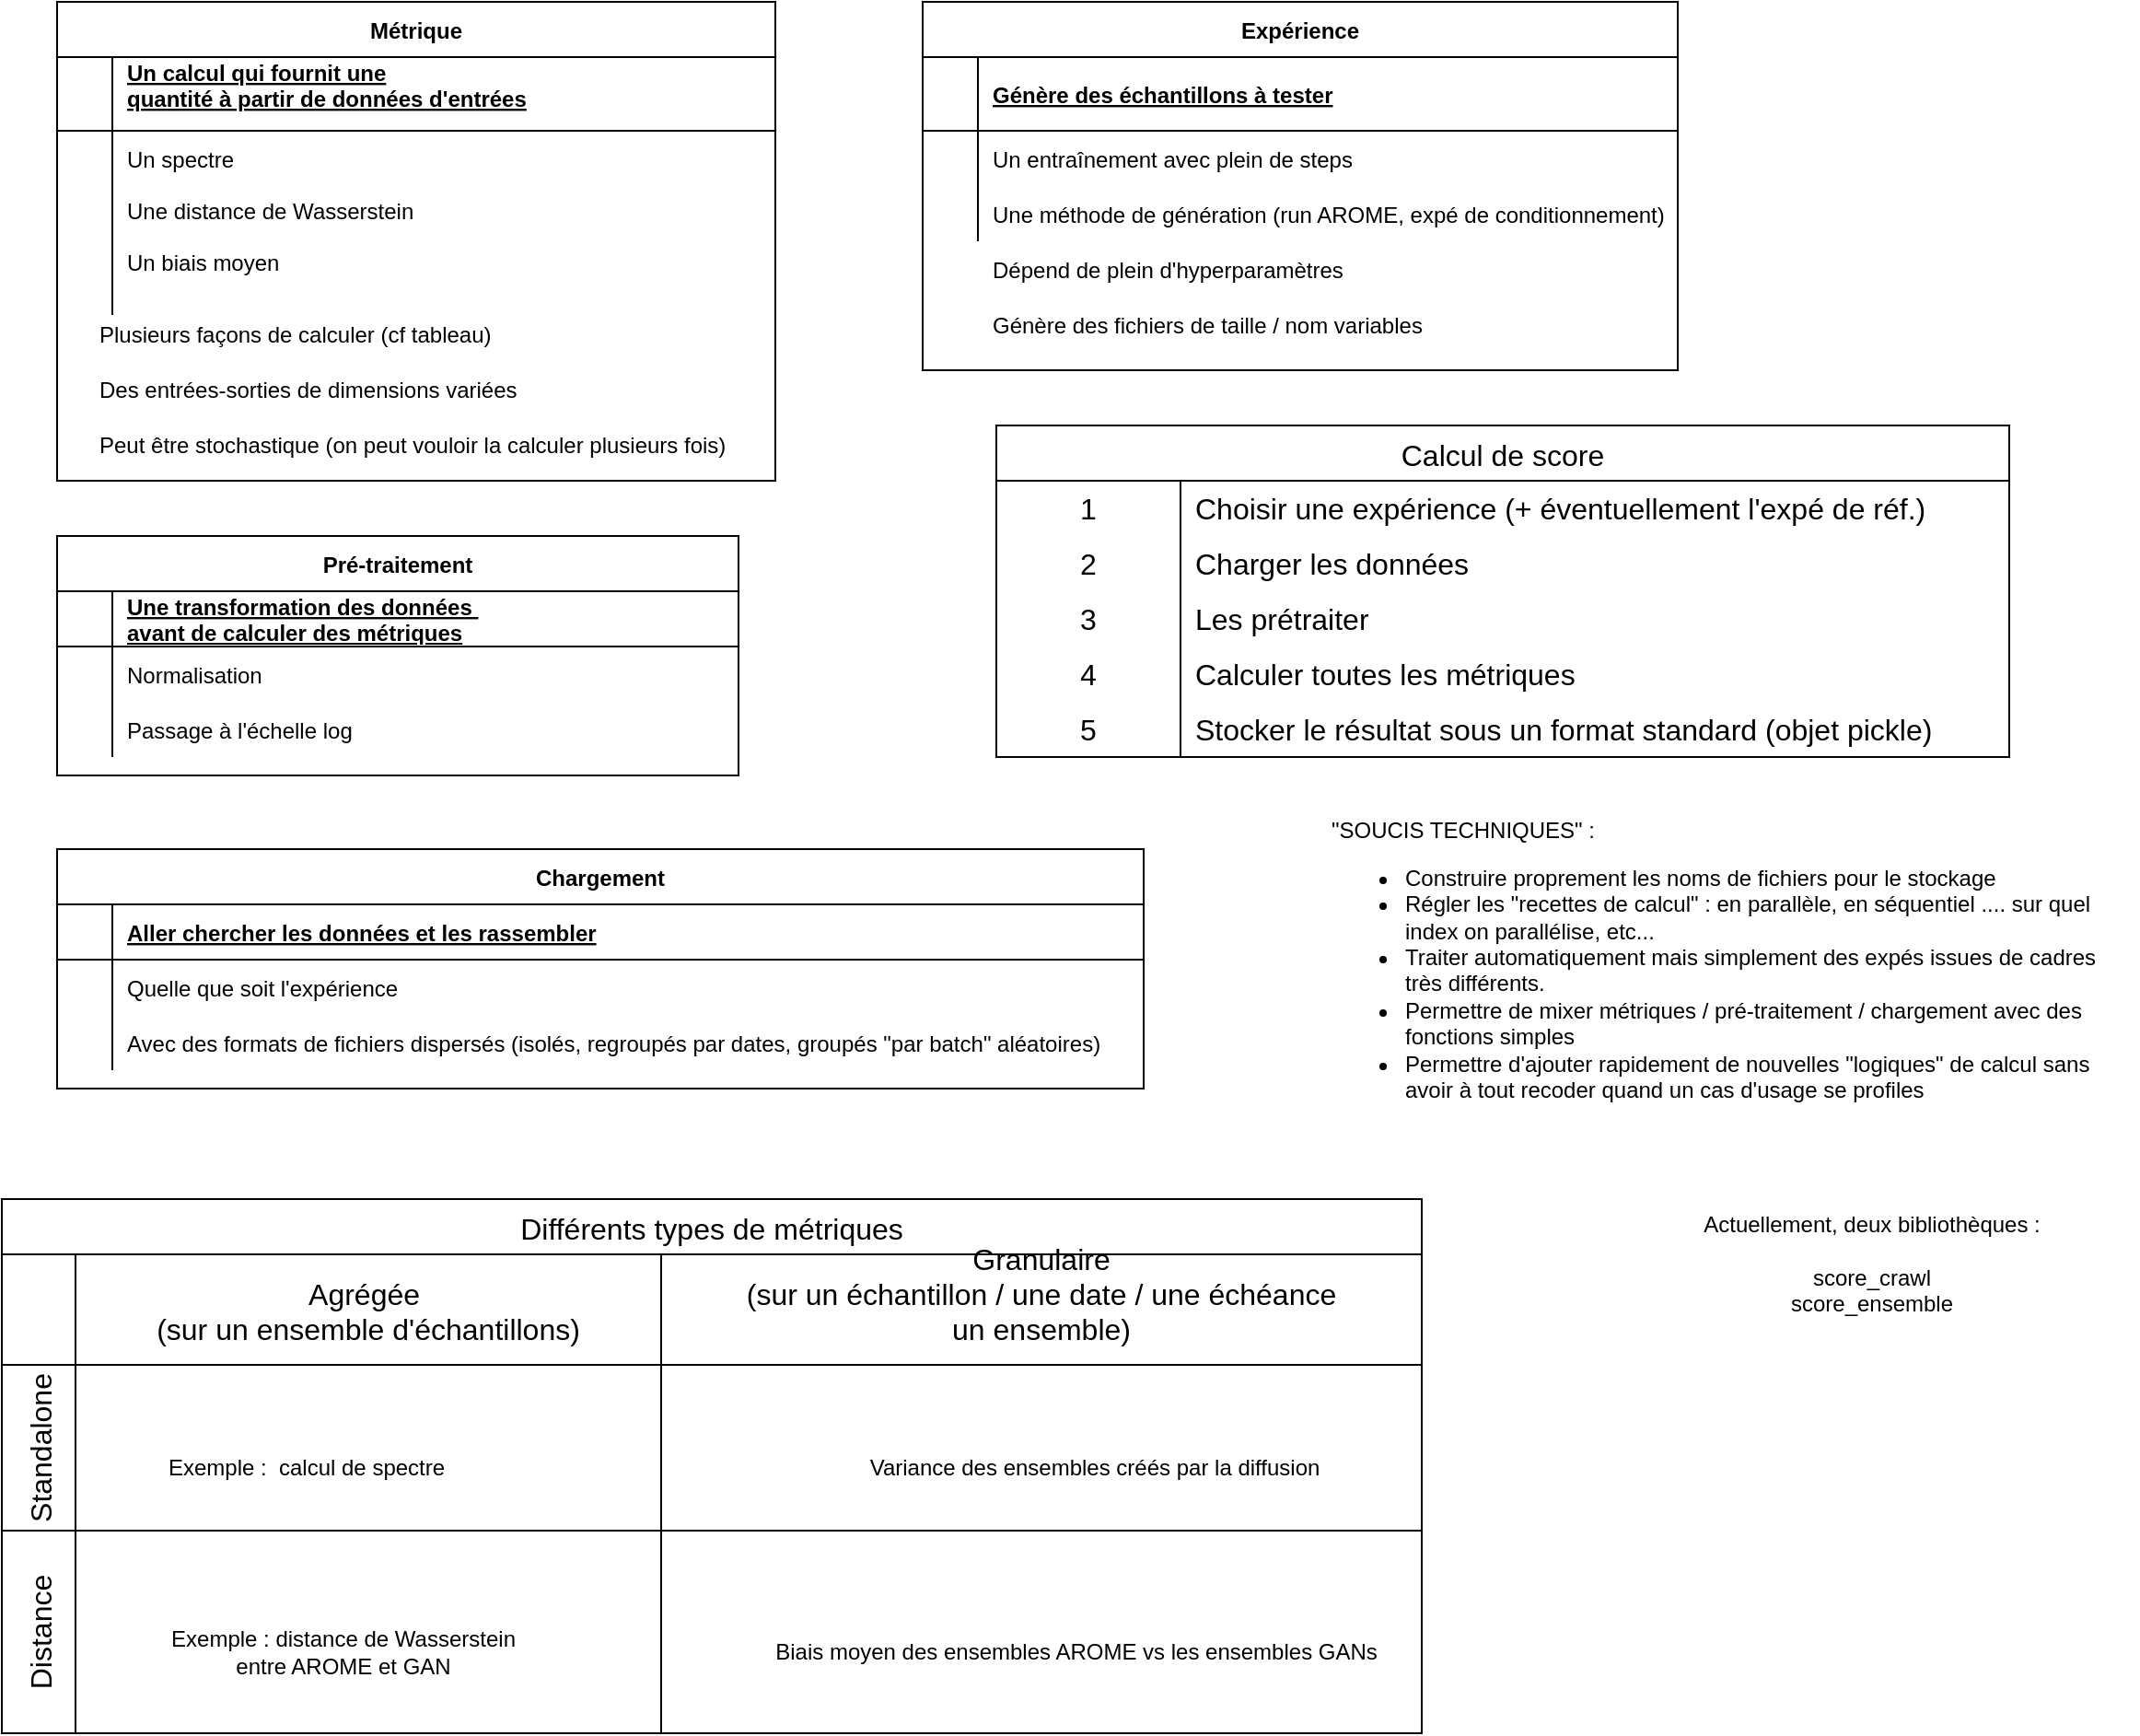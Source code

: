 <mxfile version="22.1.5" type="github">
  <diagram id="R2lEEEUBdFMjLlhIrx00" name="Page-1">
    <mxGraphModel dx="1752" dy="519" grid="1" gridSize="10" guides="1" tooltips="1" connect="1" arrows="1" fold="1" page="1" pageScale="1" pageWidth="850" pageHeight="1100" math="0" shadow="0" extFonts="Permanent Marker^https://fonts.googleapis.com/css?family=Permanent+Marker">
      <root>
        <mxCell id="0" />
        <mxCell id="1" parent="0" />
        <mxCell id="C-vyLk0tnHw3VtMMgP7b-13" value="Pré-traitement" style="shape=table;startSize=30;container=1;collapsible=1;childLayout=tableLayout;fixedRows=1;rowLines=0;fontStyle=1;align=center;resizeLast=1;" parent="1" vertex="1">
          <mxGeometry x="10" y="300" width="370" height="130" as="geometry" />
        </mxCell>
        <mxCell id="C-vyLk0tnHw3VtMMgP7b-14" value="" style="shape=partialRectangle;collapsible=0;dropTarget=0;pointerEvents=0;fillColor=none;points=[[0,0.5],[1,0.5]];portConstraint=eastwest;top=0;left=0;right=0;bottom=1;" parent="C-vyLk0tnHw3VtMMgP7b-13" vertex="1">
          <mxGeometry y="30" width="370" height="30" as="geometry" />
        </mxCell>
        <mxCell id="C-vyLk0tnHw3VtMMgP7b-15" value="" style="shape=partialRectangle;overflow=hidden;connectable=0;fillColor=none;top=0;left=0;bottom=0;right=0;fontStyle=1;" parent="C-vyLk0tnHw3VtMMgP7b-14" vertex="1">
          <mxGeometry width="30" height="30" as="geometry">
            <mxRectangle width="30" height="30" as="alternateBounds" />
          </mxGeometry>
        </mxCell>
        <mxCell id="C-vyLk0tnHw3VtMMgP7b-16" value="Une transformation des données &#xa;avant de calculer des métriques" style="shape=partialRectangle;overflow=hidden;connectable=0;fillColor=none;top=0;left=0;bottom=0;right=0;align=left;spacingLeft=6;fontStyle=5;" parent="C-vyLk0tnHw3VtMMgP7b-14" vertex="1">
          <mxGeometry x="30" width="340" height="30" as="geometry">
            <mxRectangle width="340" height="30" as="alternateBounds" />
          </mxGeometry>
        </mxCell>
        <mxCell id="C-vyLk0tnHw3VtMMgP7b-17" value="" style="shape=partialRectangle;collapsible=0;dropTarget=0;pointerEvents=0;fillColor=none;points=[[0,0.5],[1,0.5]];portConstraint=eastwest;top=0;left=0;right=0;bottom=0;" parent="C-vyLk0tnHw3VtMMgP7b-13" vertex="1">
          <mxGeometry y="60" width="370" height="30" as="geometry" />
        </mxCell>
        <mxCell id="C-vyLk0tnHw3VtMMgP7b-18" value="" style="shape=partialRectangle;overflow=hidden;connectable=0;fillColor=none;top=0;left=0;bottom=0;right=0;" parent="C-vyLk0tnHw3VtMMgP7b-17" vertex="1">
          <mxGeometry width="30" height="30" as="geometry">
            <mxRectangle width="30" height="30" as="alternateBounds" />
          </mxGeometry>
        </mxCell>
        <mxCell id="C-vyLk0tnHw3VtMMgP7b-19" value="Normalisation" style="shape=partialRectangle;overflow=hidden;connectable=0;fillColor=none;top=0;left=0;bottom=0;right=0;align=left;spacingLeft=6;" parent="C-vyLk0tnHw3VtMMgP7b-17" vertex="1">
          <mxGeometry x="30" width="340" height="30" as="geometry">
            <mxRectangle width="340" height="30" as="alternateBounds" />
          </mxGeometry>
        </mxCell>
        <mxCell id="C-vyLk0tnHw3VtMMgP7b-20" value="" style="shape=partialRectangle;collapsible=0;dropTarget=0;pointerEvents=0;fillColor=none;points=[[0,0.5],[1,0.5]];portConstraint=eastwest;top=0;left=0;right=0;bottom=0;" parent="C-vyLk0tnHw3VtMMgP7b-13" vertex="1">
          <mxGeometry y="90" width="370" height="30" as="geometry" />
        </mxCell>
        <mxCell id="C-vyLk0tnHw3VtMMgP7b-21" value="" style="shape=partialRectangle;overflow=hidden;connectable=0;fillColor=none;top=0;left=0;bottom=0;right=0;" parent="C-vyLk0tnHw3VtMMgP7b-20" vertex="1">
          <mxGeometry width="30" height="30" as="geometry">
            <mxRectangle width="30" height="30" as="alternateBounds" />
          </mxGeometry>
        </mxCell>
        <mxCell id="C-vyLk0tnHw3VtMMgP7b-22" value="Passage à l&#39;échelle log" style="shape=partialRectangle;overflow=hidden;connectable=0;fillColor=none;top=0;left=0;bottom=0;right=0;align=left;spacingLeft=6;" parent="C-vyLk0tnHw3VtMMgP7b-20" vertex="1">
          <mxGeometry x="30" width="340" height="30" as="geometry">
            <mxRectangle width="340" height="30" as="alternateBounds" />
          </mxGeometry>
        </mxCell>
        <mxCell id="C-vyLk0tnHw3VtMMgP7b-23" value="Métrique" style="shape=table;startSize=30;container=1;collapsible=1;childLayout=tableLayout;fixedRows=1;rowLines=0;fontStyle=1;align=center;resizeLast=1;" parent="1" vertex="1">
          <mxGeometry x="10" y="10" width="390" height="260" as="geometry" />
        </mxCell>
        <mxCell id="C-vyLk0tnHw3VtMMgP7b-24" value="" style="shape=partialRectangle;collapsible=0;dropTarget=0;pointerEvents=0;fillColor=none;points=[[0,0.5],[1,0.5]];portConstraint=eastwest;top=0;left=0;right=0;bottom=1;" parent="C-vyLk0tnHw3VtMMgP7b-23" vertex="1">
          <mxGeometry y="30" width="390" height="40" as="geometry" />
        </mxCell>
        <mxCell id="C-vyLk0tnHw3VtMMgP7b-25" value="" style="shape=partialRectangle;overflow=hidden;connectable=0;fillColor=none;top=0;left=0;bottom=0;right=0;fontStyle=1;" parent="C-vyLk0tnHw3VtMMgP7b-24" vertex="1">
          <mxGeometry width="30" height="40" as="geometry">
            <mxRectangle width="30" height="40" as="alternateBounds" />
          </mxGeometry>
        </mxCell>
        <mxCell id="C-vyLk0tnHw3VtMMgP7b-26" value="Un calcul qui fournit une &#xa;quantité à partir de données d&#39;entrées&#xa;&#xa;" style="shape=partialRectangle;overflow=hidden;connectable=0;fillColor=none;top=0;left=0;bottom=0;right=0;align=left;spacingLeft=6;fontStyle=5;" parent="C-vyLk0tnHw3VtMMgP7b-24" vertex="1">
          <mxGeometry x="30" width="360" height="40" as="geometry">
            <mxRectangle width="360" height="40" as="alternateBounds" />
          </mxGeometry>
        </mxCell>
        <mxCell id="C-vyLk0tnHw3VtMMgP7b-27" value="" style="shape=partialRectangle;collapsible=0;dropTarget=0;pointerEvents=0;fillColor=none;points=[[0,0.5],[1,0.5]];portConstraint=eastwest;top=0;left=0;right=0;bottom=0;" parent="C-vyLk0tnHw3VtMMgP7b-23" vertex="1">
          <mxGeometry y="70" width="390" height="100" as="geometry" />
        </mxCell>
        <mxCell id="C-vyLk0tnHw3VtMMgP7b-28" value="" style="shape=partialRectangle;overflow=hidden;connectable=0;fillColor=none;top=0;left=0;bottom=0;right=0;" parent="C-vyLk0tnHw3VtMMgP7b-27" vertex="1">
          <mxGeometry width="30" height="100" as="geometry">
            <mxRectangle width="30" height="100" as="alternateBounds" />
          </mxGeometry>
        </mxCell>
        <mxCell id="C-vyLk0tnHw3VtMMgP7b-29" value="Un spectre&#xa;&#xa;Une distance de Wasserstein&#xa;&#xa;Un biais moyen&#xa;" style="shape=partialRectangle;overflow=hidden;connectable=0;fillColor=none;top=0;left=0;bottom=0;right=0;align=left;spacingLeft=6;" parent="C-vyLk0tnHw3VtMMgP7b-27" vertex="1">
          <mxGeometry x="30" width="360" height="100" as="geometry">
            <mxRectangle width="360" height="100" as="alternateBounds" />
          </mxGeometry>
        </mxCell>
        <mxCell id="Dty2nUIaQpJQFnj-gWar-9" value="Plusieurs façons de calculer (cf tableau)" style="shape=partialRectangle;overflow=hidden;connectable=0;fillColor=none;top=0;left=0;bottom=0;right=0;align=left;spacingLeft=6;" vertex="1" parent="1">
          <mxGeometry x="25" y="180" width="340" height="20" as="geometry">
            <mxRectangle width="340" height="20" as="alternateBounds" />
          </mxGeometry>
        </mxCell>
        <mxCell id="Dty2nUIaQpJQFnj-gWar-10" value="" style="group" vertex="1" connectable="0" parent="1">
          <mxGeometry x="480" y="10" width="410" height="200" as="geometry" />
        </mxCell>
        <mxCell id="C-vyLk0tnHw3VtMMgP7b-2" value="Expérience" style="shape=table;startSize=30;container=1;collapsible=1;childLayout=tableLayout;fixedRows=1;rowLines=0;fontStyle=1;align=center;resizeLast=1;" parent="Dty2nUIaQpJQFnj-gWar-10" vertex="1">
          <mxGeometry width="410" height="200" as="geometry" />
        </mxCell>
        <mxCell id="C-vyLk0tnHw3VtMMgP7b-3" value="" style="shape=partialRectangle;collapsible=0;dropTarget=0;pointerEvents=0;fillColor=none;points=[[0,0.5],[1,0.5]];portConstraint=eastwest;top=0;left=0;right=0;bottom=1;" parent="C-vyLk0tnHw3VtMMgP7b-2" vertex="1">
          <mxGeometry y="30" width="410" height="40" as="geometry" />
        </mxCell>
        <mxCell id="C-vyLk0tnHw3VtMMgP7b-4" value="" style="shape=partialRectangle;overflow=hidden;connectable=0;fillColor=none;top=0;left=0;bottom=0;right=0;fontStyle=1;" parent="C-vyLk0tnHw3VtMMgP7b-3" vertex="1">
          <mxGeometry width="30" height="40" as="geometry">
            <mxRectangle width="30" height="40" as="alternateBounds" />
          </mxGeometry>
        </mxCell>
        <mxCell id="C-vyLk0tnHw3VtMMgP7b-5" value="Génère des échantillons à tester" style="shape=partialRectangle;overflow=hidden;connectable=0;fillColor=none;top=0;left=0;bottom=0;right=0;align=left;spacingLeft=6;fontStyle=5;" parent="C-vyLk0tnHw3VtMMgP7b-3" vertex="1">
          <mxGeometry x="30" width="380" height="40" as="geometry">
            <mxRectangle width="380" height="40" as="alternateBounds" />
          </mxGeometry>
        </mxCell>
        <mxCell id="C-vyLk0tnHw3VtMMgP7b-6" value="" style="shape=partialRectangle;collapsible=0;dropTarget=0;pointerEvents=0;fillColor=none;points=[[0,0.5],[1,0.5]];portConstraint=eastwest;top=0;left=0;right=0;bottom=0;" parent="C-vyLk0tnHw3VtMMgP7b-2" vertex="1">
          <mxGeometry y="70" width="410" height="30" as="geometry" />
        </mxCell>
        <mxCell id="C-vyLk0tnHw3VtMMgP7b-7" value="" style="shape=partialRectangle;overflow=hidden;connectable=0;fillColor=none;top=0;left=0;bottom=0;right=0;" parent="C-vyLk0tnHw3VtMMgP7b-6" vertex="1">
          <mxGeometry width="30" height="30" as="geometry">
            <mxRectangle width="30" height="30" as="alternateBounds" />
          </mxGeometry>
        </mxCell>
        <mxCell id="C-vyLk0tnHw3VtMMgP7b-8" value="Un entraînement avec plein de steps" style="shape=partialRectangle;overflow=hidden;connectable=0;fillColor=none;top=0;left=0;bottom=0;right=0;align=left;spacingLeft=6;" parent="C-vyLk0tnHw3VtMMgP7b-6" vertex="1">
          <mxGeometry x="30" width="380" height="30" as="geometry">
            <mxRectangle width="380" height="30" as="alternateBounds" />
          </mxGeometry>
        </mxCell>
        <mxCell id="C-vyLk0tnHw3VtMMgP7b-9" value="" style="shape=partialRectangle;collapsible=0;dropTarget=0;pointerEvents=0;fillColor=none;points=[[0,0.5],[1,0.5]];portConstraint=eastwest;top=0;left=0;right=0;bottom=0;" parent="C-vyLk0tnHw3VtMMgP7b-2" vertex="1">
          <mxGeometry y="100" width="410" height="30" as="geometry" />
        </mxCell>
        <mxCell id="C-vyLk0tnHw3VtMMgP7b-10" value="" style="shape=partialRectangle;overflow=hidden;connectable=0;fillColor=none;top=0;left=0;bottom=0;right=0;" parent="C-vyLk0tnHw3VtMMgP7b-9" vertex="1">
          <mxGeometry width="30" height="30" as="geometry">
            <mxRectangle width="30" height="30" as="alternateBounds" />
          </mxGeometry>
        </mxCell>
        <mxCell id="C-vyLk0tnHw3VtMMgP7b-11" value="Une méthode de génération (run AROME, expé de conditionnement)" style="shape=partialRectangle;overflow=hidden;connectable=0;fillColor=none;top=0;left=0;bottom=0;right=0;align=left;spacingLeft=6;" parent="C-vyLk0tnHw3VtMMgP7b-9" vertex="1">
          <mxGeometry x="30" width="380" height="30" as="geometry">
            <mxRectangle width="380" height="30" as="alternateBounds" />
          </mxGeometry>
        </mxCell>
        <mxCell id="Dty2nUIaQpJQFnj-gWar-5" value="Dépend de plein d&#39;hyperparamètres" style="shape=partialRectangle;overflow=hidden;connectable=0;fillColor=none;top=0;left=0;bottom=0;right=0;align=left;spacingLeft=6;" vertex="1" parent="Dty2nUIaQpJQFnj-gWar-10">
          <mxGeometry x="30" y="130" width="220" height="30" as="geometry">
            <mxRectangle width="220" height="30" as="alternateBounds" />
          </mxGeometry>
        </mxCell>
        <mxCell id="Dty2nUIaQpJQFnj-gWar-13" value="Génère des fichiers de taille / nom variables" style="shape=partialRectangle;overflow=hidden;connectable=0;fillColor=none;top=0;left=0;bottom=0;right=0;align=left;spacingLeft=6;" vertex="1" parent="Dty2nUIaQpJQFnj-gWar-10">
          <mxGeometry x="30" y="160" width="260" height="30" as="geometry">
            <mxRectangle width="220" height="30" as="alternateBounds" />
          </mxGeometry>
        </mxCell>
        <mxCell id="Dty2nUIaQpJQFnj-gWar-12" value="Des entrées-sorties de dimensions variées" style="shape=partialRectangle;overflow=hidden;connectable=0;fillColor=none;top=0;left=0;bottom=0;right=0;align=left;spacingLeft=6;" vertex="1" parent="1">
          <mxGeometry x="25" y="210" width="340" height="20" as="geometry">
            <mxRectangle width="340" height="20" as="alternateBounds" />
          </mxGeometry>
        </mxCell>
        <mxCell id="Dty2nUIaQpJQFnj-gWar-14" value="Chargement" style="shape=table;startSize=30;container=1;collapsible=1;childLayout=tableLayout;fixedRows=1;rowLines=0;fontStyle=1;align=center;resizeLast=1;" vertex="1" parent="1">
          <mxGeometry x="10" y="470" width="590" height="130" as="geometry" />
        </mxCell>
        <mxCell id="Dty2nUIaQpJQFnj-gWar-15" value="" style="shape=partialRectangle;collapsible=0;dropTarget=0;pointerEvents=0;fillColor=none;points=[[0,0.5],[1,0.5]];portConstraint=eastwest;top=0;left=0;right=0;bottom=1;" vertex="1" parent="Dty2nUIaQpJQFnj-gWar-14">
          <mxGeometry y="30" width="590" height="30" as="geometry" />
        </mxCell>
        <mxCell id="Dty2nUIaQpJQFnj-gWar-16" value="" style="shape=partialRectangle;overflow=hidden;connectable=0;fillColor=none;top=0;left=0;bottom=0;right=0;fontStyle=1;" vertex="1" parent="Dty2nUIaQpJQFnj-gWar-15">
          <mxGeometry width="30" height="30" as="geometry">
            <mxRectangle width="30" height="30" as="alternateBounds" />
          </mxGeometry>
        </mxCell>
        <mxCell id="Dty2nUIaQpJQFnj-gWar-17" value="Aller chercher les données et les rassembler" style="shape=partialRectangle;overflow=hidden;connectable=0;fillColor=none;top=0;left=0;bottom=0;right=0;align=left;spacingLeft=6;fontStyle=5;" vertex="1" parent="Dty2nUIaQpJQFnj-gWar-15">
          <mxGeometry x="30" width="560" height="30" as="geometry">
            <mxRectangle width="560" height="30" as="alternateBounds" />
          </mxGeometry>
        </mxCell>
        <mxCell id="Dty2nUIaQpJQFnj-gWar-18" value="" style="shape=partialRectangle;collapsible=0;dropTarget=0;pointerEvents=0;fillColor=none;points=[[0,0.5],[1,0.5]];portConstraint=eastwest;top=0;left=0;right=0;bottom=0;" vertex="1" parent="Dty2nUIaQpJQFnj-gWar-14">
          <mxGeometry y="60" width="590" height="30" as="geometry" />
        </mxCell>
        <mxCell id="Dty2nUIaQpJQFnj-gWar-19" value="" style="shape=partialRectangle;overflow=hidden;connectable=0;fillColor=none;top=0;left=0;bottom=0;right=0;" vertex="1" parent="Dty2nUIaQpJQFnj-gWar-18">
          <mxGeometry width="30" height="30" as="geometry">
            <mxRectangle width="30" height="30" as="alternateBounds" />
          </mxGeometry>
        </mxCell>
        <mxCell id="Dty2nUIaQpJQFnj-gWar-20" value="Quelle que soit l&#39;expérience" style="shape=partialRectangle;overflow=hidden;connectable=0;fillColor=none;top=0;left=0;bottom=0;right=0;align=left;spacingLeft=6;" vertex="1" parent="Dty2nUIaQpJQFnj-gWar-18">
          <mxGeometry x="30" width="560" height="30" as="geometry">
            <mxRectangle width="560" height="30" as="alternateBounds" />
          </mxGeometry>
        </mxCell>
        <mxCell id="Dty2nUIaQpJQFnj-gWar-21" value="" style="shape=partialRectangle;collapsible=0;dropTarget=0;pointerEvents=0;fillColor=none;points=[[0,0.5],[1,0.5]];portConstraint=eastwest;top=0;left=0;right=0;bottom=0;" vertex="1" parent="Dty2nUIaQpJQFnj-gWar-14">
          <mxGeometry y="90" width="590" height="30" as="geometry" />
        </mxCell>
        <mxCell id="Dty2nUIaQpJQFnj-gWar-22" value="" style="shape=partialRectangle;overflow=hidden;connectable=0;fillColor=none;top=0;left=0;bottom=0;right=0;" vertex="1" parent="Dty2nUIaQpJQFnj-gWar-21">
          <mxGeometry width="30" height="30" as="geometry">
            <mxRectangle width="30" height="30" as="alternateBounds" />
          </mxGeometry>
        </mxCell>
        <mxCell id="Dty2nUIaQpJQFnj-gWar-23" value="Avec des formats de fichiers dispersés (isolés, regroupés par dates, groupés &quot;par batch&quot; aléatoires)" style="shape=partialRectangle;overflow=hidden;connectable=0;fillColor=none;top=0;left=0;bottom=0;right=0;align=left;spacingLeft=6;" vertex="1" parent="Dty2nUIaQpJQFnj-gWar-21">
          <mxGeometry x="30" width="560" height="30" as="geometry">
            <mxRectangle width="560" height="30" as="alternateBounds" />
          </mxGeometry>
        </mxCell>
        <mxCell id="Dty2nUIaQpJQFnj-gWar-24" value="Peut être stochastique (on peut vouloir la calculer plusieurs fois)" style="shape=partialRectangle;overflow=hidden;connectable=0;fillColor=none;top=0;left=0;bottom=0;right=0;align=left;spacingLeft=6;" vertex="1" parent="1">
          <mxGeometry x="25" y="240" width="355" height="20" as="geometry">
            <mxRectangle width="340" height="20" as="alternateBounds" />
          </mxGeometry>
        </mxCell>
        <mxCell id="Dty2nUIaQpJQFnj-gWar-51" value="Différents types de métriques" style="shape=table;childLayout=tableLayout;startSize=30;collapsible=0;recursiveResize=0;expand=0;fontSize=16;" vertex="1" parent="1">
          <mxGeometry x="-20" y="660" width="771" height="290" as="geometry" />
        </mxCell>
        <mxCell id="Dty2nUIaQpJQFnj-gWar-52" value="" style="shape=tableRow;horizontal=0;swimlaneHead=0;swimlaneBody=0;top=0;left=0;strokeColor=inherit;bottom=0;right=0;dropTarget=0;fontStyle=0;fillColor=none;points=[[0,0.5],[1,0.5]];portConstraint=eastwest;startSize=40;collapsible=0;recursiveResize=0;expand=0;fontSize=16;" vertex="1" parent="Dty2nUIaQpJQFnj-gWar-51">
          <mxGeometry y="30" width="771" height="60" as="geometry" />
        </mxCell>
        <mxCell id="Dty2nUIaQpJQFnj-gWar-53" value="Agrégée &#xa;(sur un ensemble d&#39;échantillons)" style="swimlane;swimlaneHead=0;swimlaneBody=0;fontStyle=0;strokeColor=inherit;connectable=0;fillColor=none;startSize=120;collapsible=0;recursiveResize=0;expand=0;fontSize=16;" vertex="1" parent="Dty2nUIaQpJQFnj-gWar-52">
          <mxGeometry x="40" width="318" height="60" as="geometry">
            <mxRectangle width="318" height="60" as="alternateBounds" />
          </mxGeometry>
        </mxCell>
        <mxCell id="Dty2nUIaQpJQFnj-gWar-54" value="Granulaire&#xa;(sur un échantillon / une date / une échéance&#xa;un ensemble)&#xa;" style="swimlane;swimlaneHead=0;swimlaneBody=0;fontStyle=0;strokeColor=inherit;connectable=0;fillColor=none;startSize=120;collapsible=0;recursiveResize=0;expand=0;fontSize=16;" vertex="1" parent="Dty2nUIaQpJQFnj-gWar-52">
          <mxGeometry x="358" width="413" height="60" as="geometry">
            <mxRectangle width="413" height="60" as="alternateBounds" />
          </mxGeometry>
        </mxCell>
        <mxCell id="Dty2nUIaQpJQFnj-gWar-56" value="Standalone" style="shape=tableRow;horizontal=0;swimlaneHead=0;swimlaneBody=0;top=0;left=0;strokeColor=inherit;bottom=0;right=0;dropTarget=0;fontStyle=0;fillColor=none;points=[[0,0.5],[1,0.5]];portConstraint=eastwest;startSize=40;collapsible=0;recursiveResize=0;expand=0;fontSize=16;" vertex="1" parent="Dty2nUIaQpJQFnj-gWar-51">
          <mxGeometry y="90" width="771" height="90" as="geometry" />
        </mxCell>
        <mxCell id="Dty2nUIaQpJQFnj-gWar-57" value="" style="swimlane;swimlaneHead=0;swimlaneBody=0;fontStyle=0;connectable=0;strokeColor=inherit;fillColor=none;startSize=0;collapsible=0;recursiveResize=0;expand=0;fontSize=16;" vertex="1" parent="Dty2nUIaQpJQFnj-gWar-56">
          <mxGeometry x="40" width="318" height="90" as="geometry">
            <mxRectangle width="318" height="90" as="alternateBounds" />
          </mxGeometry>
        </mxCell>
        <mxCell id="Dty2nUIaQpJQFnj-gWar-64" value="Exemple :&amp;nbsp; calcul de spectre" style="text;html=1;align=center;verticalAlign=middle;resizable=0;points=[];autosize=1;strokeColor=none;fillColor=none;" vertex="1" parent="Dty2nUIaQpJQFnj-gWar-57">
          <mxGeometry x="40" y="41" width="170" height="30" as="geometry" />
        </mxCell>
        <mxCell id="Dty2nUIaQpJQFnj-gWar-58" value="" style="swimlane;swimlaneHead=0;swimlaneBody=0;fontStyle=0;connectable=0;strokeColor=inherit;fillColor=none;startSize=0;collapsible=0;recursiveResize=0;expand=0;fontSize=16;" vertex="1" parent="Dty2nUIaQpJQFnj-gWar-56">
          <mxGeometry x="358" width="413" height="90" as="geometry">
            <mxRectangle width="413" height="90" as="alternateBounds" />
          </mxGeometry>
        </mxCell>
        <mxCell id="Dty2nUIaQpJQFnj-gWar-67" value="Variance des ensembles créés par la diffusion" style="text;html=1;align=center;verticalAlign=middle;resizable=0;points=[];autosize=1;strokeColor=none;fillColor=none;" vertex="1" parent="Dty2nUIaQpJQFnj-gWar-58">
          <mxGeometry x="100" y="41" width="270" height="30" as="geometry" />
        </mxCell>
        <mxCell id="Dty2nUIaQpJQFnj-gWar-60" value="Distance" style="shape=tableRow;horizontal=0;swimlaneHead=0;swimlaneBody=0;top=0;left=0;strokeColor=inherit;bottom=0;right=0;dropTarget=0;fontStyle=0;fillColor=none;points=[[0,0.5],[1,0.5]];portConstraint=eastwest;startSize=40;collapsible=0;recursiveResize=0;expand=0;fontSize=16;" vertex="1" parent="Dty2nUIaQpJQFnj-gWar-51">
          <mxGeometry y="180" width="771" height="110" as="geometry" />
        </mxCell>
        <mxCell id="Dty2nUIaQpJQFnj-gWar-61" value="" style="swimlane;swimlaneHead=0;swimlaneBody=0;fontStyle=0;connectable=0;strokeColor=inherit;fillColor=none;startSize=0;collapsible=0;recursiveResize=0;expand=0;fontSize=16;" vertex="1" parent="Dty2nUIaQpJQFnj-gWar-60">
          <mxGeometry x="40" width="318" height="110" as="geometry">
            <mxRectangle width="318" height="110" as="alternateBounds" />
          </mxGeometry>
        </mxCell>
        <mxCell id="Dty2nUIaQpJQFnj-gWar-66" value="&lt;div&gt;Exemple : distance de Wasserstein&lt;/div&gt;entre AROME et GAN" style="text;html=1;align=center;verticalAlign=middle;resizable=0;points=[];autosize=1;strokeColor=none;fillColor=none;" vertex="1" parent="Dty2nUIaQpJQFnj-gWar-61">
          <mxGeometry x="40" y="45.5" width="210" height="40" as="geometry" />
        </mxCell>
        <mxCell id="Dty2nUIaQpJQFnj-gWar-62" value="" style="swimlane;swimlaneHead=0;swimlaneBody=0;fontStyle=0;connectable=0;strokeColor=inherit;fillColor=none;startSize=0;collapsible=0;recursiveResize=0;expand=0;fontSize=16;" vertex="1" parent="Dty2nUIaQpJQFnj-gWar-60">
          <mxGeometry x="358" width="413" height="110" as="geometry">
            <mxRectangle width="413" height="110" as="alternateBounds" />
          </mxGeometry>
        </mxCell>
        <mxCell id="Dty2nUIaQpJQFnj-gWar-68" value="Biais moyen des ensembles AROME vs les ensembles GANs" style="text;html=1;align=center;verticalAlign=middle;resizable=0;points=[];autosize=1;strokeColor=none;fillColor=none;" vertex="1" parent="Dty2nUIaQpJQFnj-gWar-62">
          <mxGeometry x="50" y="50.5" width="350" height="30" as="geometry" />
        </mxCell>
        <mxCell id="Dty2nUIaQpJQFnj-gWar-70" value="Calcul de score" style="shape=table;startSize=30;container=1;collapsible=0;childLayout=tableLayout;fixedRows=1;rowLines=0;fontStyle=0;strokeColor=default;fontSize=16;" vertex="1" parent="1">
          <mxGeometry x="520" y="240" width="550" height="180" as="geometry" />
        </mxCell>
        <mxCell id="Dty2nUIaQpJQFnj-gWar-71" value="" style="shape=tableRow;horizontal=0;startSize=0;swimlaneHead=0;swimlaneBody=0;top=0;left=0;bottom=0;right=0;collapsible=0;dropTarget=0;fillColor=none;points=[[0,0.5],[1,0.5]];portConstraint=eastwest;strokeColor=inherit;fontSize=16;" vertex="1" parent="Dty2nUIaQpJQFnj-gWar-70">
          <mxGeometry y="30" width="550" height="30" as="geometry" />
        </mxCell>
        <mxCell id="Dty2nUIaQpJQFnj-gWar-72" value="1" style="shape=partialRectangle;html=1;whiteSpace=wrap;connectable=0;fillColor=none;top=0;left=0;bottom=0;right=0;overflow=hidden;pointerEvents=1;strokeColor=inherit;fontSize=16;" vertex="1" parent="Dty2nUIaQpJQFnj-gWar-71">
          <mxGeometry width="100" height="30" as="geometry">
            <mxRectangle width="100" height="30" as="alternateBounds" />
          </mxGeometry>
        </mxCell>
        <mxCell id="Dty2nUIaQpJQFnj-gWar-73" value="Choisir une expérience (+ éventuellement l&#39;expé de réf.)" style="shape=partialRectangle;html=1;whiteSpace=wrap;connectable=0;fillColor=none;top=0;left=0;bottom=0;right=0;align=left;spacingLeft=6;overflow=hidden;strokeColor=inherit;fontSize=16;" vertex="1" parent="Dty2nUIaQpJQFnj-gWar-71">
          <mxGeometry x="100" width="450" height="30" as="geometry">
            <mxRectangle width="450" height="30" as="alternateBounds" />
          </mxGeometry>
        </mxCell>
        <mxCell id="Dty2nUIaQpJQFnj-gWar-74" value="" style="shape=tableRow;horizontal=0;startSize=0;swimlaneHead=0;swimlaneBody=0;top=0;left=0;bottom=0;right=0;collapsible=0;dropTarget=0;fillColor=none;points=[[0,0.5],[1,0.5]];portConstraint=eastwest;strokeColor=inherit;fontSize=16;" vertex="1" parent="Dty2nUIaQpJQFnj-gWar-70">
          <mxGeometry y="60" width="550" height="30" as="geometry" />
        </mxCell>
        <mxCell id="Dty2nUIaQpJQFnj-gWar-75" value="2" style="shape=partialRectangle;html=1;whiteSpace=wrap;connectable=0;fillColor=none;top=0;left=0;bottom=0;right=0;overflow=hidden;strokeColor=inherit;fontSize=16;" vertex="1" parent="Dty2nUIaQpJQFnj-gWar-74">
          <mxGeometry width="100" height="30" as="geometry">
            <mxRectangle width="100" height="30" as="alternateBounds" />
          </mxGeometry>
        </mxCell>
        <mxCell id="Dty2nUIaQpJQFnj-gWar-76" value="Charger les données" style="shape=partialRectangle;html=1;whiteSpace=wrap;connectable=0;fillColor=none;top=0;left=0;bottom=0;right=0;align=left;spacingLeft=6;overflow=hidden;strokeColor=inherit;fontSize=16;" vertex="1" parent="Dty2nUIaQpJQFnj-gWar-74">
          <mxGeometry x="100" width="450" height="30" as="geometry">
            <mxRectangle width="450" height="30" as="alternateBounds" />
          </mxGeometry>
        </mxCell>
        <mxCell id="Dty2nUIaQpJQFnj-gWar-77" value="" style="shape=tableRow;horizontal=0;startSize=0;swimlaneHead=0;swimlaneBody=0;top=0;left=0;bottom=0;right=0;collapsible=0;dropTarget=0;fillColor=none;points=[[0,0.5],[1,0.5]];portConstraint=eastwest;strokeColor=inherit;fontSize=16;" vertex="1" parent="Dty2nUIaQpJQFnj-gWar-70">
          <mxGeometry y="90" width="550" height="30" as="geometry" />
        </mxCell>
        <mxCell id="Dty2nUIaQpJQFnj-gWar-78" value="3" style="shape=partialRectangle;html=1;whiteSpace=wrap;connectable=0;fillColor=none;top=0;left=0;bottom=0;right=0;overflow=hidden;strokeColor=inherit;fontSize=16;" vertex="1" parent="Dty2nUIaQpJQFnj-gWar-77">
          <mxGeometry width="100" height="30" as="geometry">
            <mxRectangle width="100" height="30" as="alternateBounds" />
          </mxGeometry>
        </mxCell>
        <mxCell id="Dty2nUIaQpJQFnj-gWar-79" value="Les prétraiter" style="shape=partialRectangle;html=1;whiteSpace=wrap;connectable=0;fillColor=none;top=0;left=0;bottom=0;right=0;align=left;spacingLeft=6;overflow=hidden;strokeColor=inherit;fontSize=16;" vertex="1" parent="Dty2nUIaQpJQFnj-gWar-77">
          <mxGeometry x="100" width="450" height="30" as="geometry">
            <mxRectangle width="450" height="30" as="alternateBounds" />
          </mxGeometry>
        </mxCell>
        <mxCell id="Dty2nUIaQpJQFnj-gWar-83" style="shape=tableRow;horizontal=0;startSize=0;swimlaneHead=0;swimlaneBody=0;top=0;left=0;bottom=0;right=0;collapsible=0;dropTarget=0;fillColor=none;points=[[0,0.5],[1,0.5]];portConstraint=eastwest;strokeColor=inherit;fontSize=16;" vertex="1" parent="Dty2nUIaQpJQFnj-gWar-70">
          <mxGeometry y="120" width="550" height="30" as="geometry" />
        </mxCell>
        <mxCell id="Dty2nUIaQpJQFnj-gWar-84" value="4" style="shape=partialRectangle;html=1;whiteSpace=wrap;connectable=0;fillColor=none;top=0;left=0;bottom=0;right=0;overflow=hidden;strokeColor=inherit;fontSize=16;" vertex="1" parent="Dty2nUIaQpJQFnj-gWar-83">
          <mxGeometry width="100" height="30" as="geometry">
            <mxRectangle width="100" height="30" as="alternateBounds" />
          </mxGeometry>
        </mxCell>
        <mxCell id="Dty2nUIaQpJQFnj-gWar-85" value="Calculer toutes les métriques" style="shape=partialRectangle;html=1;whiteSpace=wrap;connectable=0;fillColor=none;top=0;left=0;bottom=0;right=0;align=left;spacingLeft=6;overflow=hidden;strokeColor=inherit;fontSize=16;" vertex="1" parent="Dty2nUIaQpJQFnj-gWar-83">
          <mxGeometry x="100" width="450" height="30" as="geometry">
            <mxRectangle width="450" height="30" as="alternateBounds" />
          </mxGeometry>
        </mxCell>
        <mxCell id="Dty2nUIaQpJQFnj-gWar-80" style="shape=tableRow;horizontal=0;startSize=0;swimlaneHead=0;swimlaneBody=0;top=0;left=0;bottom=0;right=0;collapsible=0;dropTarget=0;fillColor=none;points=[[0,0.5],[1,0.5]];portConstraint=eastwest;strokeColor=inherit;fontSize=16;" vertex="1" parent="Dty2nUIaQpJQFnj-gWar-70">
          <mxGeometry y="150" width="550" height="30" as="geometry" />
        </mxCell>
        <mxCell id="Dty2nUIaQpJQFnj-gWar-81" value="5" style="shape=partialRectangle;html=1;whiteSpace=wrap;connectable=0;fillColor=none;top=0;left=0;bottom=0;right=0;overflow=hidden;strokeColor=inherit;fontSize=16;" vertex="1" parent="Dty2nUIaQpJQFnj-gWar-80">
          <mxGeometry width="100" height="30" as="geometry">
            <mxRectangle width="100" height="30" as="alternateBounds" />
          </mxGeometry>
        </mxCell>
        <mxCell id="Dty2nUIaQpJQFnj-gWar-82" value="Stocker le résultat sous un format standard (objet pickle)" style="shape=partialRectangle;html=1;whiteSpace=wrap;connectable=0;fillColor=none;top=0;left=0;bottom=0;right=0;align=left;spacingLeft=6;overflow=hidden;strokeColor=inherit;fontSize=16;" vertex="1" parent="Dty2nUIaQpJQFnj-gWar-80">
          <mxGeometry x="100" width="450" height="30" as="geometry">
            <mxRectangle width="450" height="30" as="alternateBounds" />
          </mxGeometry>
        </mxCell>
        <mxCell id="Dty2nUIaQpJQFnj-gWar-88" value="&quot;SOUCIS TECHNIQUES&quot; : &lt;br&gt;&lt;ul&gt;&lt;li&gt;Construire proprement les noms de fichiers pour le stockage&lt;br&gt;&lt;/li&gt;&lt;li&gt;Régler les &quot;recettes de calcul&quot; : en parallèle, en séquentiel .... sur quel index on parallélise, etc...&lt;br&gt;&lt;/li&gt;&lt;li&gt;Traiter automatiquement mais simplement des expés issues de cadres très différents.&lt;/li&gt;&lt;li&gt;Permettre de mixer métriques / pré-traitement / chargement avec des fonctions simples&lt;/li&gt;&lt;li&gt;Permettre d&#39;ajouter rapidement de nouvelles &quot;logiques&quot; de calcul sans avoir à tout recoder quand un cas d&#39;usage se profiles&lt;br&gt;&lt;/li&gt;&lt;/ul&gt;" style="text;strokeColor=none;fillColor=none;html=1;whiteSpace=wrap;verticalAlign=middle;overflow=hidden;" vertex="1" parent="1">
          <mxGeometry x="700" y="450" width="440" height="170" as="geometry" />
        </mxCell>
        <mxCell id="Dty2nUIaQpJQFnj-gWar-89" value="&lt;div&gt;Actuellement, deux bibliothèques : &lt;br&gt;&lt;/div&gt;&lt;div&gt;&lt;br&gt;&lt;/div&gt;&lt;div&gt;score_crawl&lt;/div&gt;&lt;div&gt;score_ensemble&lt;br&gt;&lt;/div&gt;" style="text;html=1;align=center;verticalAlign=middle;resizable=0;points=[];autosize=1;strokeColor=none;fillColor=none;" vertex="1" parent="1">
          <mxGeometry x="890" y="660" width="210" height="70" as="geometry" />
        </mxCell>
      </root>
    </mxGraphModel>
  </diagram>
</mxfile>
